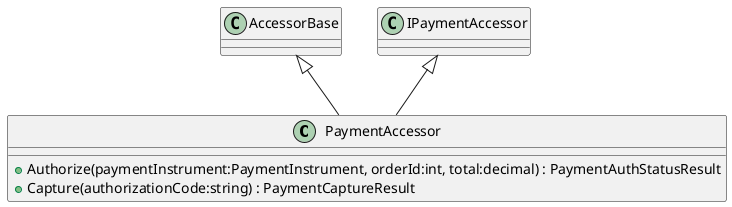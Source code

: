 @startuml
class PaymentAccessor {
    + Authorize(paymentInstrument:PaymentInstrument, orderId:int, total:decimal) : PaymentAuthStatusResult
    + Capture(authorizationCode:string) : PaymentCaptureResult
}
AccessorBase <|-- PaymentAccessor
IPaymentAccessor <|-- PaymentAccessor
@enduml
